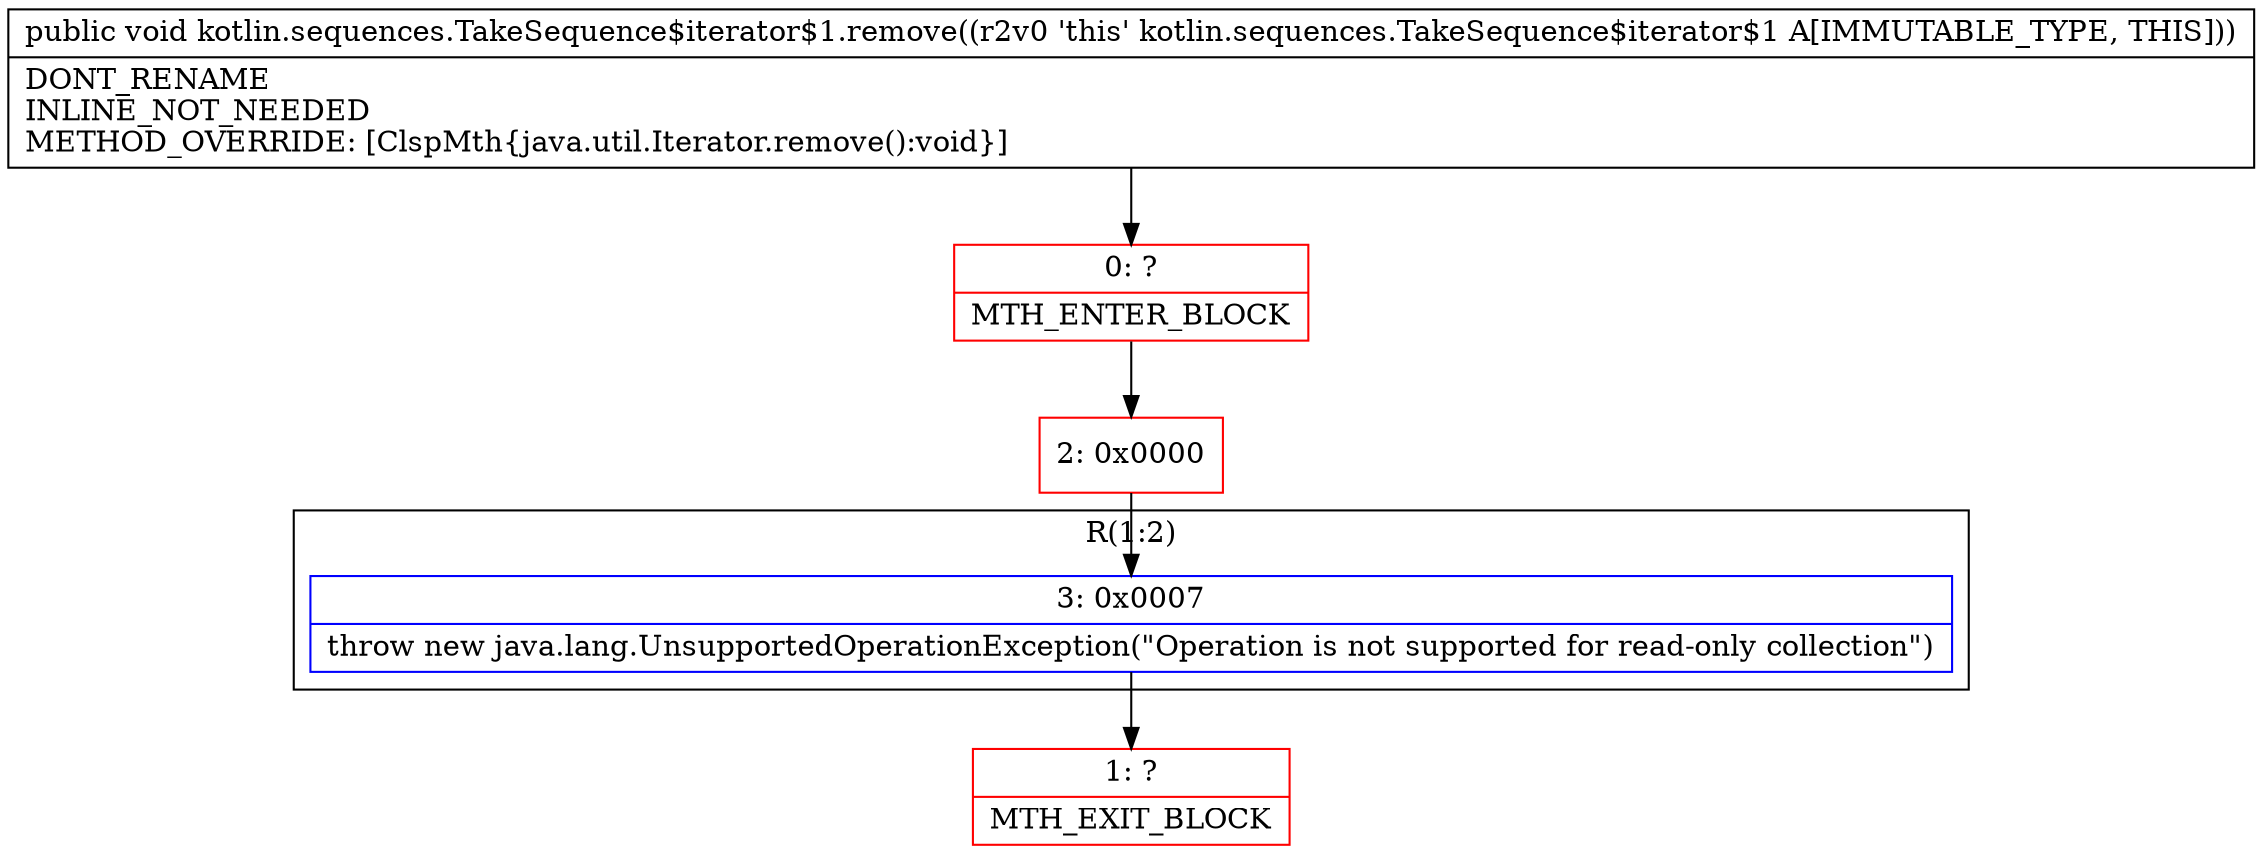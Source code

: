 digraph "CFG forkotlin.sequences.TakeSequence$iterator$1.remove()V" {
subgraph cluster_Region_306666502 {
label = "R(1:2)";
node [shape=record,color=blue];
Node_3 [shape=record,label="{3\:\ 0x0007|throw new java.lang.UnsupportedOperationException(\"Operation is not supported for read\-only collection\")\l}"];
}
Node_0 [shape=record,color=red,label="{0\:\ ?|MTH_ENTER_BLOCK\l}"];
Node_2 [shape=record,color=red,label="{2\:\ 0x0000}"];
Node_1 [shape=record,color=red,label="{1\:\ ?|MTH_EXIT_BLOCK\l}"];
MethodNode[shape=record,label="{public void kotlin.sequences.TakeSequence$iterator$1.remove((r2v0 'this' kotlin.sequences.TakeSequence$iterator$1 A[IMMUTABLE_TYPE, THIS]))  | DONT_RENAME\lINLINE_NOT_NEEDED\lMETHOD_OVERRIDE: [ClspMth\{java.util.Iterator.remove():void\}]\l}"];
MethodNode -> Node_0;Node_3 -> Node_1;
Node_0 -> Node_2;
Node_2 -> Node_3;
}

